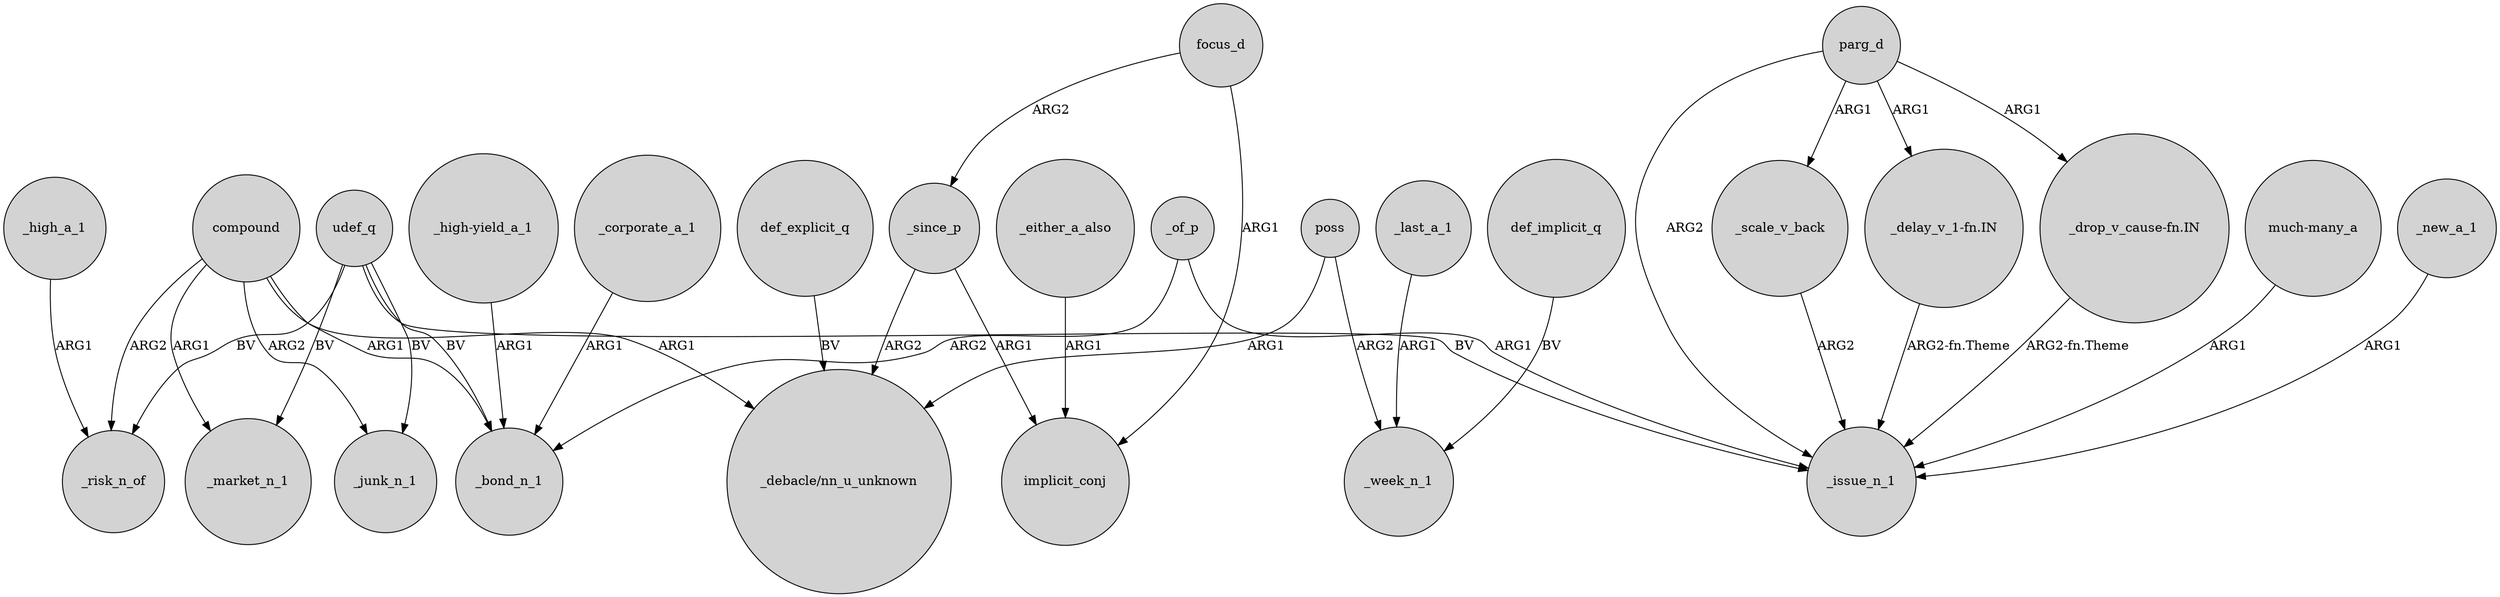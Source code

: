 digraph {
	node [shape=circle style=filled]
	"_high-yield_a_1" -> _bond_n_1 [label=ARG1]
	focus_d -> _since_p [label=ARG2]
	udef_q -> _risk_n_of [label=BV]
	_high_a_1 -> _risk_n_of [label=ARG1]
	_either_a_also -> implicit_conj [label=ARG1]
	def_implicit_q -> _week_n_1 [label=BV]
	compound -> _bond_n_1 [label=ARG1]
	_corporate_a_1 -> _bond_n_1 [label=ARG1]
	compound -> _risk_n_of [label=ARG2]
	_of_p -> _bond_n_1 [label=ARG2]
	udef_q -> _market_n_1 [label=BV]
	compound -> _junk_n_1 [label=ARG2]
	parg_d -> "_delay_v_1-fn.IN" [label=ARG1]
	parg_d -> "_drop_v_cause-fn.IN" [label=ARG1]
	poss -> _week_n_1 [label=ARG2]
	poss -> "_debacle/nn_u_unknown" [label=ARG1]
	udef_q -> _junk_n_1 [label=BV]
	_of_p -> _issue_n_1 [label=ARG1]
	udef_q -> _bond_n_1 [label=BV]
	"much-many_a" -> _issue_n_1 [label=ARG1]
	"_delay_v_1-fn.IN" -> _issue_n_1 [label="ARG2-fn.Theme"]
	compound -> "_debacle/nn_u_unknown" [label=ARG1]
	parg_d -> _scale_v_back [label=ARG1]
	_last_a_1 -> _week_n_1 [label=ARG1]
	"_drop_v_cause-fn.IN" -> _issue_n_1 [label="ARG2-fn.Theme"]
	udef_q -> _issue_n_1 [label=BV]
	def_explicit_q -> "_debacle/nn_u_unknown" [label=BV]
	focus_d -> implicit_conj [label=ARG1]
	parg_d -> _issue_n_1 [label=ARG2]
	compound -> _market_n_1 [label=ARG1]
	_since_p -> implicit_conj [label=ARG1]
	_since_p -> "_debacle/nn_u_unknown" [label=ARG2]
	_new_a_1 -> _issue_n_1 [label=ARG1]
	_scale_v_back -> _issue_n_1 [label=ARG2]
}
